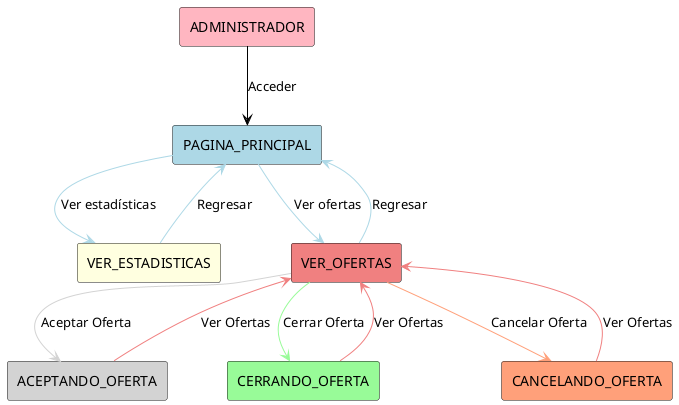 @startuml AdministradorContextDiagram

!define RECTANGLE(x) rectangle x

RECTANGLE(ADMINISTRADOR) #LightPink
RECTANGLE(PAGINA_PRINCIPAL) #LightBlue

RECTANGLE(VER_ESTADISTICAS) #LightYellow
RECTANGLE(VER_OFERTAS) #LightCoral

RECTANGLE(ACEPTANDO_OFERTA) #LightGray
RECTANGLE(CERRANDO_OFERTA) #PaleGreen
RECTANGLE(CANCELANDO_OFERTA) #LightSalmon

ADMINISTRADOR -[#Black]-> PAGINA_PRINCIPAL : Acceder

PAGINA_PRINCIPAL -[#LightBlue]-> VER_OFERTAS : Ver ofertas
PAGINA_PRINCIPAL -[#LightBlue]-> VER_ESTADISTICAS : Ver estadísticas

VER_OFERTAS -[#LightGray]-> ACEPTANDO_OFERTA : Aceptar Oferta
VER_OFERTAS -[#PaleGreen]-> CERRANDO_OFERTA : Cerrar Oferta
VER_OFERTAS -[#LightSalmon]-> CANCELANDO_OFERTA : Cancelar Oferta

ACEPTANDO_OFERTA -[#LightCoral]-> VER_OFERTAS : Ver Ofertas
CERRANDO_OFERTA -[#LightCoral]-> VER_OFERTAS : Ver Ofertas
CANCELANDO_OFERTA -[#LightCoral]-> VER_OFERTAS : Ver Ofertas

VER_OFERTAS -[#LightBlue]-> PAGINA_PRINCIPAL : Regresar
VER_ESTADISTICAS -[#LightBlue]-> PAGINA_PRINCIPAL : Regresar

@enduml
